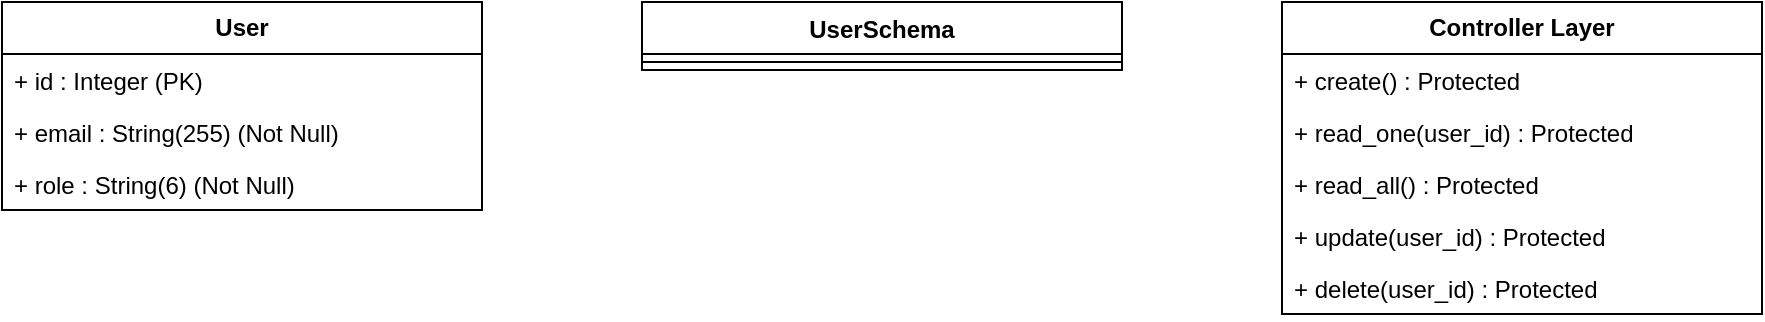 <mxfile version="25.0.1">
  <diagram name="Page-1" id="4jiJOQ5pCIaYrNWkY4qy">
    <mxGraphModel dx="2954" dy="1196" grid="1" gridSize="10" guides="1" tooltips="1" connect="1" arrows="1" fold="1" page="1" pageScale="1" pageWidth="827" pageHeight="1169" math="0" shadow="0">
      <root>
        <mxCell id="0" />
        <mxCell id="1" parent="0" />
        <mxCell id="bfrPEz5KpBMcI7EZgP2W-1" value="UserSchema" style="swimlane;fontStyle=1;align=center;verticalAlign=top;childLayout=stackLayout;horizontal=1;startSize=26;horizontalStack=0;resizeParent=1;resizeParentMax=0;resizeLast=0;collapsible=1;marginBottom=0;whiteSpace=wrap;html=1;" vertex="1" parent="1">
          <mxGeometry x="360" y="38" width="240" height="34" as="geometry" />
        </mxCell>
        <mxCell id="bfrPEz5KpBMcI7EZgP2W-4" value="" style="line;strokeWidth=1;fillColor=none;align=left;verticalAlign=middle;spacingTop=-1;spacingLeft=3;spacingRight=3;rotatable=0;labelPosition=right;points=[];portConstraint=eastwest;strokeColor=inherit;" vertex="1" parent="bfrPEz5KpBMcI7EZgP2W-1">
          <mxGeometry y="26" width="240" height="8" as="geometry" />
        </mxCell>
        <mxCell id="bfrPEz5KpBMcI7EZgP2W-7" value="&lt;b&gt;User&lt;/b&gt;" style="swimlane;fontStyle=0;childLayout=stackLayout;horizontal=1;startSize=26;fillColor=none;horizontalStack=0;resizeParent=1;resizeParentMax=0;resizeLast=0;collapsible=1;marginBottom=0;whiteSpace=wrap;html=1;" vertex="1" parent="1">
          <mxGeometry x="40" y="38" width="240" height="104" as="geometry" />
        </mxCell>
        <mxCell id="bfrPEz5KpBMcI7EZgP2W-8" value="+ id : Integer (PK)" style="text;strokeColor=none;fillColor=none;align=left;verticalAlign=top;spacingLeft=4;spacingRight=4;overflow=hidden;rotatable=0;points=[[0,0.5],[1,0.5]];portConstraint=eastwest;whiteSpace=wrap;html=1;" vertex="1" parent="bfrPEz5KpBMcI7EZgP2W-7">
          <mxGeometry y="26" width="240" height="26" as="geometry" />
        </mxCell>
        <mxCell id="bfrPEz5KpBMcI7EZgP2W-9" value="+ email : String(255) (Not Null)" style="text;strokeColor=none;fillColor=none;align=left;verticalAlign=top;spacingLeft=4;spacingRight=4;overflow=hidden;rotatable=0;points=[[0,0.5],[1,0.5]];portConstraint=eastwest;whiteSpace=wrap;html=1;" vertex="1" parent="bfrPEz5KpBMcI7EZgP2W-7">
          <mxGeometry y="52" width="240" height="26" as="geometry" />
        </mxCell>
        <mxCell id="bfrPEz5KpBMcI7EZgP2W-10" value="+ role : String(6) (Not Null)" style="text;strokeColor=none;fillColor=none;align=left;verticalAlign=top;spacingLeft=4;spacingRight=4;overflow=hidden;rotatable=0;points=[[0,0.5],[1,0.5]];portConstraint=eastwest;whiteSpace=wrap;html=1;" vertex="1" parent="bfrPEz5KpBMcI7EZgP2W-7">
          <mxGeometry y="78" width="240" height="26" as="geometry" />
        </mxCell>
        <mxCell id="bfrPEz5KpBMcI7EZgP2W-19" value="&lt;b&gt;Controller Layer&lt;/b&gt;" style="swimlane;fontStyle=0;childLayout=stackLayout;horizontal=1;startSize=26;fillColor=none;horizontalStack=0;resizeParent=1;resizeParentMax=0;resizeLast=0;collapsible=1;marginBottom=0;whiteSpace=wrap;html=1;" vertex="1" parent="1">
          <mxGeometry x="680" y="38" width="240" height="156" as="geometry" />
        </mxCell>
        <mxCell id="bfrPEz5KpBMcI7EZgP2W-20" value="+ create() : Protected" style="text;strokeColor=none;fillColor=none;align=left;verticalAlign=top;spacingLeft=4;spacingRight=4;overflow=hidden;rotatable=0;points=[[0,0.5],[1,0.5]];portConstraint=eastwest;whiteSpace=wrap;html=1;" vertex="1" parent="bfrPEz5KpBMcI7EZgP2W-19">
          <mxGeometry y="26" width="240" height="26" as="geometry" />
        </mxCell>
        <mxCell id="bfrPEz5KpBMcI7EZgP2W-21" value="+ read_one(user_id) : Protected" style="text;strokeColor=none;fillColor=none;align=left;verticalAlign=top;spacingLeft=4;spacingRight=4;overflow=hidden;rotatable=0;points=[[0,0.5],[1,0.5]];portConstraint=eastwest;whiteSpace=wrap;html=1;" vertex="1" parent="bfrPEz5KpBMcI7EZgP2W-19">
          <mxGeometry y="52" width="240" height="26" as="geometry" />
        </mxCell>
        <mxCell id="bfrPEz5KpBMcI7EZgP2W-22" value="+ read_all() : Protected" style="text;strokeColor=none;fillColor=none;align=left;verticalAlign=top;spacingLeft=4;spacingRight=4;overflow=hidden;rotatable=0;points=[[0,0.5],[1,0.5]];portConstraint=eastwest;whiteSpace=wrap;html=1;" vertex="1" parent="bfrPEz5KpBMcI7EZgP2W-19">
          <mxGeometry y="78" width="240" height="26" as="geometry" />
        </mxCell>
        <mxCell id="bfrPEz5KpBMcI7EZgP2W-23" value="+ update(user_id) : Protected" style="text;strokeColor=none;fillColor=none;align=left;verticalAlign=top;spacingLeft=4;spacingRight=4;overflow=hidden;rotatable=0;points=[[0,0.5],[1,0.5]];portConstraint=eastwest;whiteSpace=wrap;html=1;" vertex="1" parent="bfrPEz5KpBMcI7EZgP2W-19">
          <mxGeometry y="104" width="240" height="26" as="geometry" />
        </mxCell>
        <mxCell id="bfrPEz5KpBMcI7EZgP2W-24" value="+ delete(user_id) : Protected&amp;nbsp;" style="text;strokeColor=none;fillColor=none;align=left;verticalAlign=top;spacingLeft=4;spacingRight=4;overflow=hidden;rotatable=0;points=[[0,0.5],[1,0.5]];portConstraint=eastwest;whiteSpace=wrap;html=1;" vertex="1" parent="bfrPEz5KpBMcI7EZgP2W-19">
          <mxGeometry y="130" width="240" height="26" as="geometry" />
        </mxCell>
      </root>
    </mxGraphModel>
  </diagram>
</mxfile>
